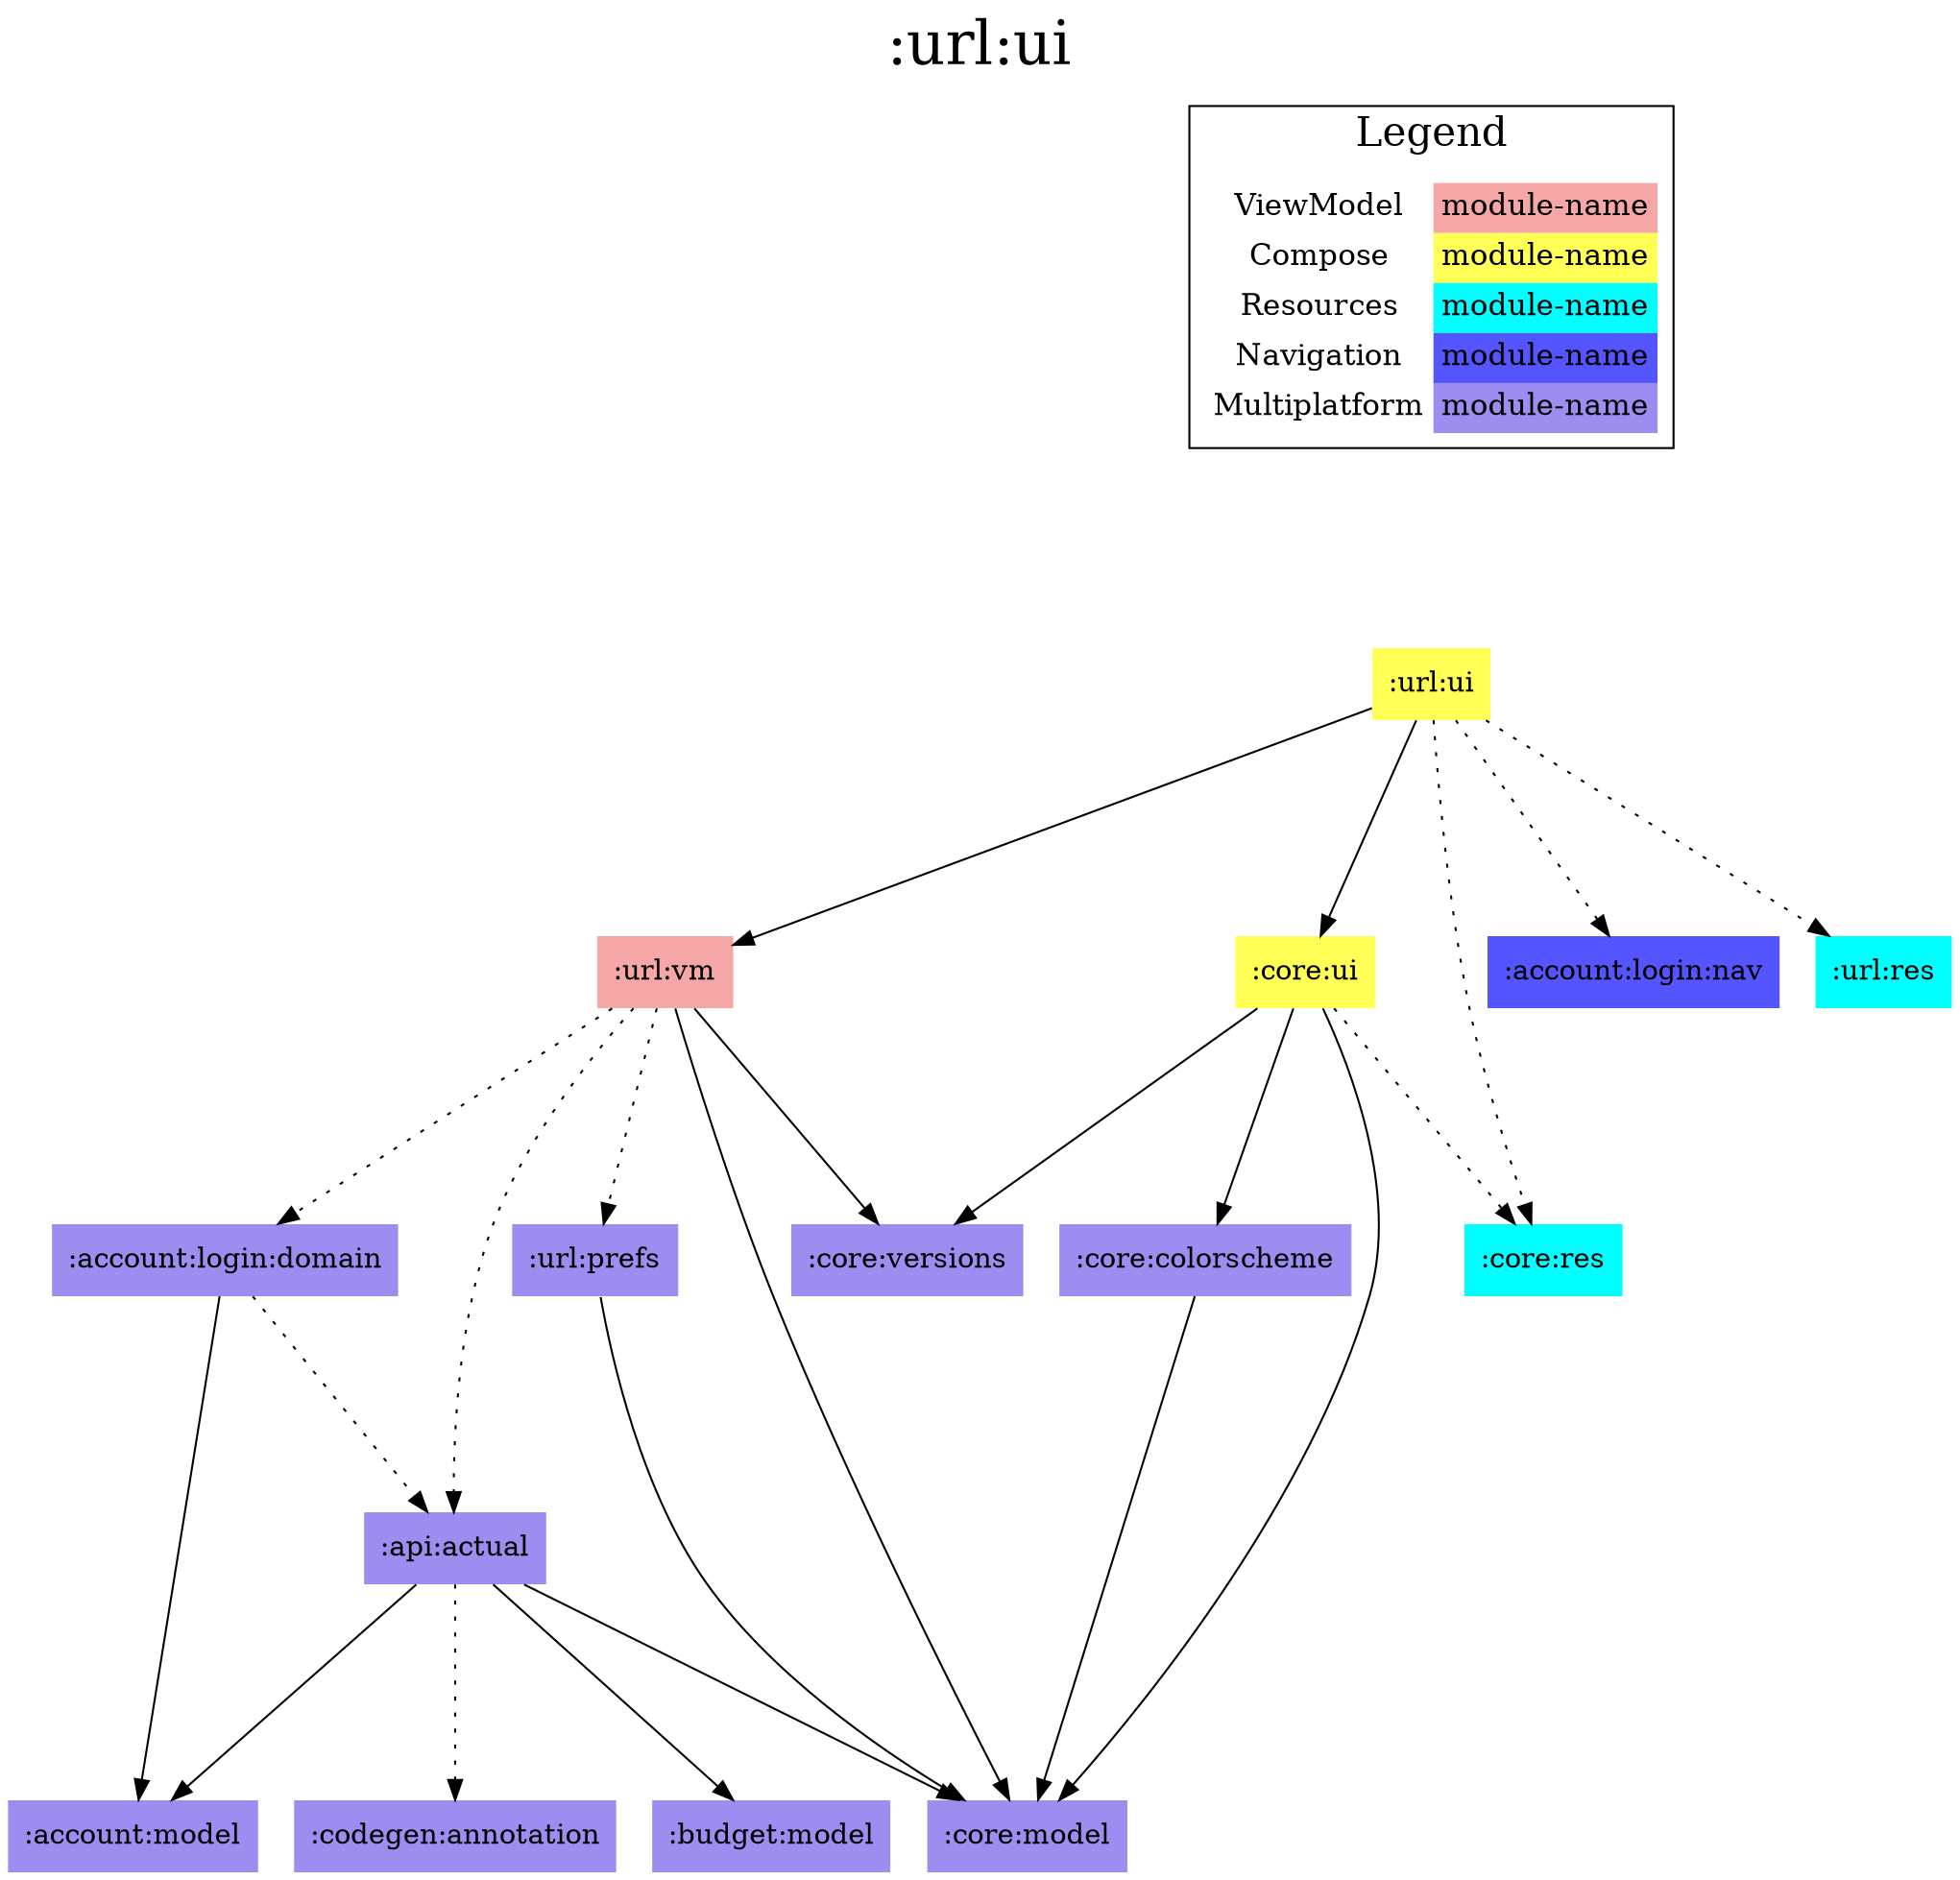 digraph {
edge ["dir"="forward"]
graph ["dpi"="100","label"=":url:ui","labelloc"="t","fontsize"="30","ranksep"="1.5","rankdir"="TB"]
node ["style"="filled"]
":account:login:domain" ["fillcolor"="#9D8DF1","shape"="none"]
":account:login:nav" ["fillcolor"="#5555FF","shape"="none"]
":account:model" ["fillcolor"="#9D8DF1","shape"="none"]
":api:actual" ["fillcolor"="#9D8DF1","shape"="none"]
":budget:model" ["fillcolor"="#9D8DF1","shape"="none"]
":codegen:annotation" ["fillcolor"="#9D8DF1","shape"="none"]
":core:colorscheme" ["fillcolor"="#9D8DF1","shape"="none"]
":core:model" ["fillcolor"="#9D8DF1","shape"="none"]
":core:res" ["fillcolor"="#00FFFF","shape"="none"]
":core:ui" ["fillcolor"="#FFFF55","shape"="none"]
":core:versions" ["fillcolor"="#9D8DF1","shape"="none"]
":url:prefs" ["fillcolor"="#9D8DF1","shape"="none"]
":url:res" ["fillcolor"="#00FFFF","shape"="none"]
":url:ui" ["fillcolor"="#FFFF55","shape"="none"]
":url:vm" ["fillcolor"="#F5A6A6","shape"="none"]
{
edge ["dir"="none"]
graph ["rank"="same"]
}
":account:login:domain" -> ":account:model"
":account:login:domain" -> ":api:actual" ["style"="dotted"]
":api:actual" -> ":account:model"
":api:actual" -> ":budget:model"
":api:actual" -> ":codegen:annotation" ["style"="dotted"]
":api:actual" -> ":core:model"
":core:colorscheme" -> ":core:model"
":core:ui" -> ":core:colorscheme"
":core:ui" -> ":core:model"
":core:ui" -> ":core:res" ["style"="dotted"]
":core:ui" -> ":core:versions"
":url:prefs" -> ":core:model"
":url:ui" -> ":account:login:nav" ["style"="dotted"]
":url:ui" -> ":core:res" ["style"="dotted"]
":url:ui" -> ":core:ui"
":url:ui" -> ":url:res" ["style"="dotted"]
":url:ui" -> ":url:vm"
":url:vm" -> ":account:login:domain" ["style"="dotted"]
":url:vm" -> ":api:actual" ["style"="dotted"]
":url:vm" -> ":core:model"
":url:vm" -> ":core:versions"
":url:vm" -> ":url:prefs" ["style"="dotted"]
subgraph "cluster_legend" {
edge ["dir"="none"]
graph ["label"="Legend","fontsize"="20"]
"Legend" ["style"="filled","fillcolor"="#FFFFFF","shape"="none","margin"="0","fontsize"="15","label"=<
<TABLE BORDER="0" CELLBORDER="0" CELLSPACING="0" CELLPADDING="4">
<TR><TD>ViewModel</TD><TD BGCOLOR="#F5A6A6">module-name</TD></TR>
<TR><TD>Compose</TD><TD BGCOLOR="#FFFF55">module-name</TD></TR>
<TR><TD>Resources</TD><TD BGCOLOR="#00FFFF">module-name</TD></TR>
<TR><TD>Navigation</TD><TD BGCOLOR="#5555FF">module-name</TD></TR>
<TR><TD>Multiplatform</TD><TD BGCOLOR="#9D8DF1">module-name</TD></TR>
</TABLE>
>]
} -> ":url:ui" ["style"="invis"]
}
